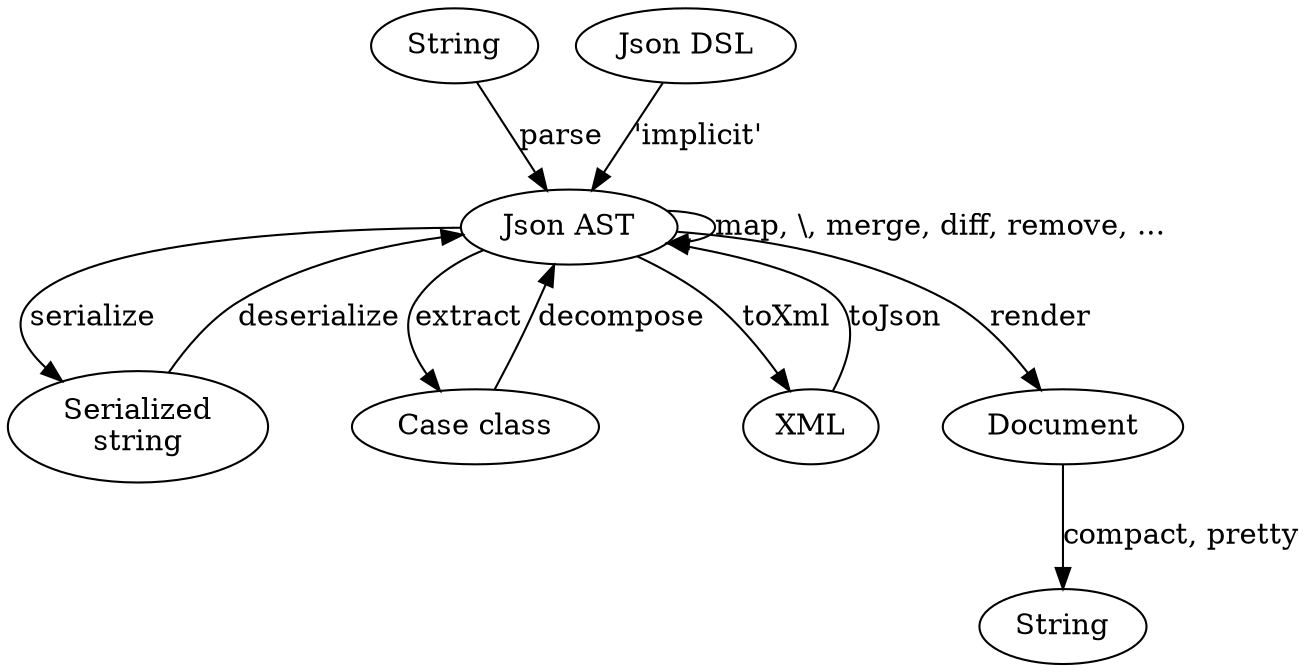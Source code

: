 digraph json {
  s -> ast [label="parse"]
  dsl -> ast [label="'implicit'"]
  ast -> ser [label="serialize"]
  ser -> ast [label="deserialize"]

  ast -> ast [label="map, \\, merge, diff, remove, ..."]

  ast -> class [label="extract"]
  class -> ast [label="decompose"]

  ast -> xml [label="toXml"]
  xml -> ast [label="toJson"]

  ast -> doc [label="render"]
  doc -> String [label="compact, pretty"]

  ast [label="Json AST"]
  dsl [label="Json DSL"]
  ser [label="Serialized\nstring"]
  doc [label="Document"]
  s [label="String"]
  class [label="Case class"]
  xml [label="XML"]
}
